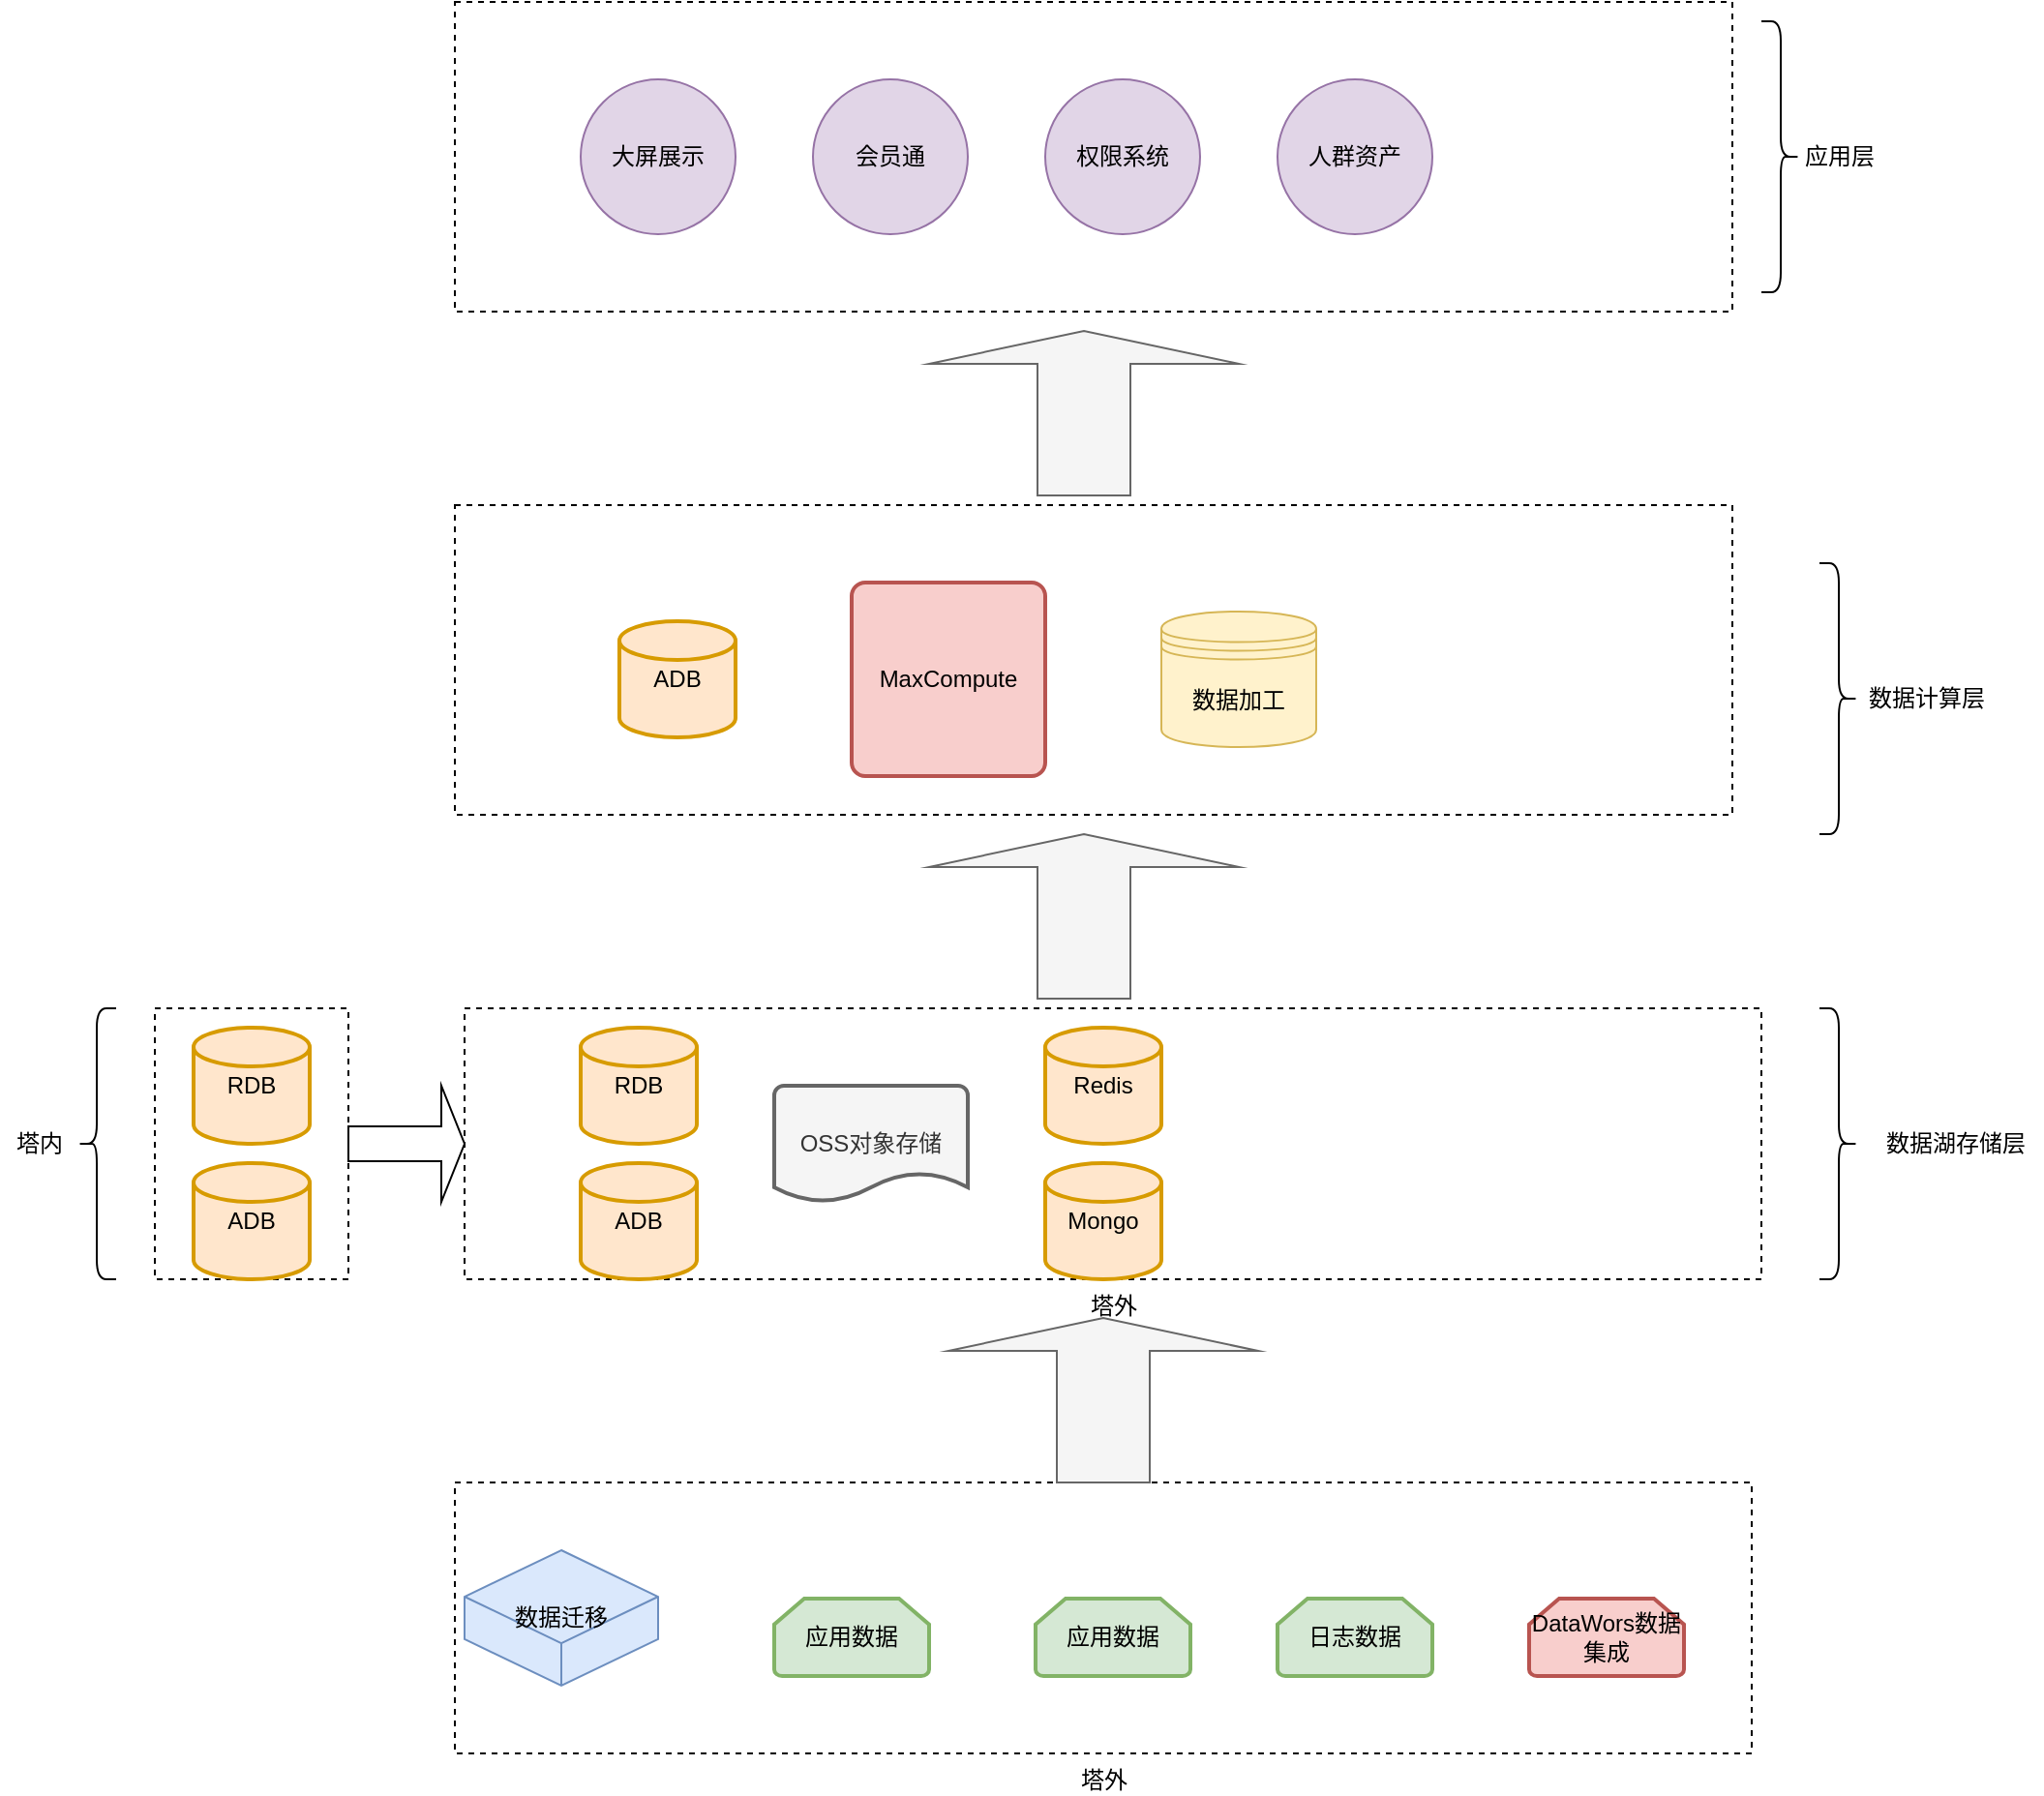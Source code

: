 <mxfile version="15.8.2" type="github">
  <diagram id="QvW6WbZm_dd_fuvSHhc_" name="第 1 页">
    <mxGraphModel dx="1266" dy="663" grid="1" gridSize="10" guides="1" tooltips="1" connect="1" arrows="1" fold="1" page="1" pageScale="1" pageWidth="2339" pageHeight="3300" math="0" shadow="0">
      <root>
        <mxCell id="0" />
        <mxCell id="1" parent="0" />
        <mxCell id="11fIWaa8EiRj9t-_JTXn-41" value="" style="verticalLabelPosition=bottom;verticalAlign=top;html=1;shape=mxgraph.basic.rect;fillColor2=none;strokeWidth=1;size=20;indent=5;dashed=1;" vertex="1" parent="1">
          <mxGeometry x="395" y="460" width="660" height="160" as="geometry" />
        </mxCell>
        <mxCell id="11fIWaa8EiRj9t-_JTXn-32" value="塔外" style="verticalLabelPosition=bottom;verticalAlign=top;html=1;shape=mxgraph.basic.rect;fillColor2=none;strokeWidth=1;size=20;indent=5;dashed=1;" vertex="1" parent="1">
          <mxGeometry x="395" y="965" width="670" height="140" as="geometry" />
        </mxCell>
        <mxCell id="11fIWaa8EiRj9t-_JTXn-19" value="塔外" style="verticalLabelPosition=bottom;verticalAlign=top;html=1;shape=mxgraph.basic.rect;fillColor2=none;strokeWidth=1;size=20;indent=5;dashed=1;" vertex="1" parent="1">
          <mxGeometry x="400" y="720" width="670" height="140" as="geometry" />
        </mxCell>
        <mxCell id="11fIWaa8EiRj9t-_JTXn-11" value="" style="verticalLabelPosition=bottom;verticalAlign=top;html=1;shape=mxgraph.basic.rect;fillColor2=none;strokeWidth=1;size=20;indent=5;dashed=1;" vertex="1" parent="1">
          <mxGeometry x="240" y="720" width="100" height="140" as="geometry" />
        </mxCell>
        <mxCell id="11fIWaa8EiRj9t-_JTXn-1" value="RDB" style="strokeWidth=2;html=1;shape=mxgraph.flowchart.database;whiteSpace=wrap;fillColor=#ffe6cc;strokeColor=#d79b00;" vertex="1" parent="1">
          <mxGeometry x="260" y="730" width="60" height="60" as="geometry" />
        </mxCell>
        <mxCell id="11fIWaa8EiRj9t-_JTXn-2" value="ADB" style="strokeWidth=2;html=1;shape=mxgraph.flowchart.database;whiteSpace=wrap;fillColor=#ffe6cc;strokeColor=#d79b00;" vertex="1" parent="1">
          <mxGeometry x="260" y="800" width="60" height="60" as="geometry" />
        </mxCell>
        <mxCell id="11fIWaa8EiRj9t-_JTXn-6" value="Redis" style="strokeWidth=2;html=1;shape=mxgraph.flowchart.database;whiteSpace=wrap;fillColor=#ffe6cc;strokeColor=#d79b00;" vertex="1" parent="1">
          <mxGeometry x="700" y="730" width="60" height="60" as="geometry" />
        </mxCell>
        <mxCell id="11fIWaa8EiRj9t-_JTXn-7" value="Mongo" style="strokeWidth=2;html=1;shape=mxgraph.flowchart.database;whiteSpace=wrap;fillColor=#ffe6cc;strokeColor=#d79b00;" vertex="1" parent="1">
          <mxGeometry x="700" y="800" width="60" height="60" as="geometry" />
        </mxCell>
        <mxCell id="11fIWaa8EiRj9t-_JTXn-8" value="ADB" style="strokeWidth=2;html=1;shape=mxgraph.flowchart.database;whiteSpace=wrap;fillColor=#ffe6cc;strokeColor=#d79b00;" vertex="1" parent="1">
          <mxGeometry x="480" y="520" width="60" height="60" as="geometry" />
        </mxCell>
        <mxCell id="11fIWaa8EiRj9t-_JTXn-15" value="" style="shape=curlyBracket;whiteSpace=wrap;html=1;rounded=1;" vertex="1" parent="1">
          <mxGeometry x="200" y="720" width="20" height="140" as="geometry" />
        </mxCell>
        <mxCell id="11fIWaa8EiRj9t-_JTXn-16" value="塔内" style="text;html=1;align=center;verticalAlign=middle;resizable=0;points=[];autosize=1;strokeColor=none;fillColor=none;" vertex="1" parent="1">
          <mxGeometry x="160" y="780" width="40" height="20" as="geometry" />
        </mxCell>
        <mxCell id="11fIWaa8EiRj9t-_JTXn-17" value="RDB" style="strokeWidth=2;html=1;shape=mxgraph.flowchart.database;whiteSpace=wrap;fillColor=#ffe6cc;strokeColor=#d79b00;" vertex="1" parent="1">
          <mxGeometry x="460" y="730" width="60" height="60" as="geometry" />
        </mxCell>
        <mxCell id="11fIWaa8EiRj9t-_JTXn-18" value="ADB" style="strokeWidth=2;html=1;shape=mxgraph.flowchart.database;whiteSpace=wrap;fillColor=#ffe6cc;strokeColor=#d79b00;" vertex="1" parent="1">
          <mxGeometry x="460" y="800" width="60" height="60" as="geometry" />
        </mxCell>
        <mxCell id="11fIWaa8EiRj9t-_JTXn-20" value="" style="shape=singleArrow;whiteSpace=wrap;html=1;" vertex="1" parent="1">
          <mxGeometry x="340" y="760" width="60" height="60" as="geometry" />
        </mxCell>
        <mxCell id="11fIWaa8EiRj9t-_JTXn-22" value="OSS对象存储" style="strokeWidth=2;html=1;shape=mxgraph.flowchart.document2;whiteSpace=wrap;size=0.25;fillColor=#f5f5f5;fontColor=#333333;strokeColor=#666666;" vertex="1" parent="1">
          <mxGeometry x="560" y="760" width="100" height="60" as="geometry" />
        </mxCell>
        <mxCell id="11fIWaa8EiRj9t-_JTXn-23" value="MaxCompute" style="rounded=1;whiteSpace=wrap;html=1;absoluteArcSize=1;arcSize=14;strokeWidth=2;fillColor=#f8cecc;strokeColor=#b85450;" vertex="1" parent="1">
          <mxGeometry x="600" y="500" width="100" height="100" as="geometry" />
        </mxCell>
        <mxCell id="11fIWaa8EiRj9t-_JTXn-24" value="数据迁移" style="whiteSpace=wrap;html=1;shape=mxgraph.basic.isocube;isoAngle=15;fillColor=#dae8fc;strokeColor=#6c8ebf;" vertex="1" parent="1">
          <mxGeometry x="400" y="1000" width="100" height="70" as="geometry" />
        </mxCell>
        <mxCell id="11fIWaa8EiRj9t-_JTXn-25" value="应用数据" style="strokeWidth=2;html=1;shape=mxgraph.flowchart.loop_limit;whiteSpace=wrap;fillColor=#d5e8d4;strokeColor=#82b366;" vertex="1" parent="1">
          <mxGeometry x="560" y="1025" width="80" height="40" as="geometry" />
        </mxCell>
        <mxCell id="11fIWaa8EiRj9t-_JTXn-27" value="日志数据" style="strokeWidth=2;html=1;shape=mxgraph.flowchart.loop_limit;whiteSpace=wrap;fillColor=#d5e8d4;strokeColor=#82b366;" vertex="1" parent="1">
          <mxGeometry x="820" y="1025" width="80" height="40" as="geometry" />
        </mxCell>
        <mxCell id="11fIWaa8EiRj9t-_JTXn-28" value="应用数据" style="strokeWidth=2;html=1;shape=mxgraph.flowchart.loop_limit;whiteSpace=wrap;fillColor=#d5e8d4;strokeColor=#82b366;" vertex="1" parent="1">
          <mxGeometry x="695" y="1025" width="80" height="40" as="geometry" />
        </mxCell>
        <mxCell id="11fIWaa8EiRj9t-_JTXn-29" value="DataWors数据集成" style="strokeWidth=2;html=1;shape=mxgraph.flowchart.loop_limit;whiteSpace=wrap;fillColor=#f8cecc;strokeColor=#b85450;" vertex="1" parent="1">
          <mxGeometry x="950" y="1025" width="80" height="40" as="geometry" />
        </mxCell>
        <mxCell id="11fIWaa8EiRj9t-_JTXn-30" value="" style="shape=curlyBracket;whiteSpace=wrap;html=1;rounded=1;flipH=1;" vertex="1" parent="1">
          <mxGeometry x="1100" y="720" width="20" height="140" as="geometry" />
        </mxCell>
        <mxCell id="11fIWaa8EiRj9t-_JTXn-31" value="数据湖存储层" style="text;html=1;align=center;verticalAlign=middle;resizable=0;points=[];autosize=1;strokeColor=none;fillColor=none;" vertex="1" parent="1">
          <mxGeometry x="1125" y="780" width="90" height="20" as="geometry" />
        </mxCell>
        <mxCell id="11fIWaa8EiRj9t-_JTXn-33" value="" style="shape=singleArrow;direction=north;whiteSpace=wrap;html=1;fillColor=#f5f5f5;fontColor=#333333;strokeColor=#666666;" vertex="1" parent="1">
          <mxGeometry x="650" y="880" width="160" height="85" as="geometry" />
        </mxCell>
        <mxCell id="11fIWaa8EiRj9t-_JTXn-35" value="" style="shape=curlyBracket;whiteSpace=wrap;html=1;rounded=1;flipH=1;" vertex="1" parent="1">
          <mxGeometry x="1100" y="490" width="20" height="140" as="geometry" />
        </mxCell>
        <mxCell id="11fIWaa8EiRj9t-_JTXn-36" value="数据计算层" style="text;html=1;align=center;verticalAlign=middle;resizable=0;points=[];autosize=1;strokeColor=none;fillColor=none;" vertex="1" parent="1">
          <mxGeometry x="1115" y="550" width="80" height="20" as="geometry" />
        </mxCell>
        <mxCell id="11fIWaa8EiRj9t-_JTXn-40" value="" style="verticalLabelPosition=bottom;verticalAlign=top;html=1;shape=mxgraph.basic.rect;fillColor2=none;strokeWidth=1;size=20;indent=5;dashed=1;" vertex="1" parent="1">
          <mxGeometry x="395" y="200" width="660" height="160" as="geometry" />
        </mxCell>
        <mxCell id="11fIWaa8EiRj9t-_JTXn-42" value="" style="shape=singleArrow;direction=north;whiteSpace=wrap;html=1;fillColor=#f5f5f5;fontColor=#333333;strokeColor=#666666;" vertex="1" parent="1">
          <mxGeometry x="640" y="630" width="160" height="85" as="geometry" />
        </mxCell>
        <mxCell id="11fIWaa8EiRj9t-_JTXn-43" value="" style="shape=singleArrow;direction=north;whiteSpace=wrap;html=1;fillColor=#f5f5f5;fontColor=#333333;strokeColor=#666666;" vertex="1" parent="1">
          <mxGeometry x="640" y="370" width="160" height="85" as="geometry" />
        </mxCell>
        <mxCell id="11fIWaa8EiRj9t-_JTXn-44" value="" style="shape=curlyBracket;whiteSpace=wrap;html=1;rounded=1;flipH=1;" vertex="1" parent="1">
          <mxGeometry x="1070" y="210" width="20" height="140" as="geometry" />
        </mxCell>
        <mxCell id="11fIWaa8EiRj9t-_JTXn-45" value="应用层" style="text;html=1;align=center;verticalAlign=middle;resizable=0;points=[];autosize=1;strokeColor=none;fillColor=none;" vertex="1" parent="1">
          <mxGeometry x="1085" y="270" width="50" height="20" as="geometry" />
        </mxCell>
        <mxCell id="11fIWaa8EiRj9t-_JTXn-47" value="大屏展示" style="ellipse;whiteSpace=wrap;html=1;aspect=fixed;fillColor=#e1d5e7;strokeColor=#9673a6;" vertex="1" parent="1">
          <mxGeometry x="460" y="240" width="80" height="80" as="geometry" />
        </mxCell>
        <mxCell id="11fIWaa8EiRj9t-_JTXn-49" value="会员通" style="ellipse;whiteSpace=wrap;html=1;aspect=fixed;fillColor=#e1d5e7;strokeColor=#9673a6;" vertex="1" parent="1">
          <mxGeometry x="580" y="240" width="80" height="80" as="geometry" />
        </mxCell>
        <mxCell id="11fIWaa8EiRj9t-_JTXn-50" value="权限系统" style="ellipse;whiteSpace=wrap;html=1;aspect=fixed;fillColor=#e1d5e7;strokeColor=#9673a6;" vertex="1" parent="1">
          <mxGeometry x="700" y="240" width="80" height="80" as="geometry" />
        </mxCell>
        <mxCell id="11fIWaa8EiRj9t-_JTXn-51" value="人群资产" style="ellipse;whiteSpace=wrap;html=1;aspect=fixed;fillColor=#e1d5e7;strokeColor=#9673a6;" vertex="1" parent="1">
          <mxGeometry x="820" y="240" width="80" height="80" as="geometry" />
        </mxCell>
        <mxCell id="11fIWaa8EiRj9t-_JTXn-54" value="数据加工" style="shape=datastore;whiteSpace=wrap;html=1;fillColor=#fff2cc;strokeColor=#d6b656;" vertex="1" parent="1">
          <mxGeometry x="760" y="515" width="80" height="70" as="geometry" />
        </mxCell>
      </root>
    </mxGraphModel>
  </diagram>
</mxfile>
